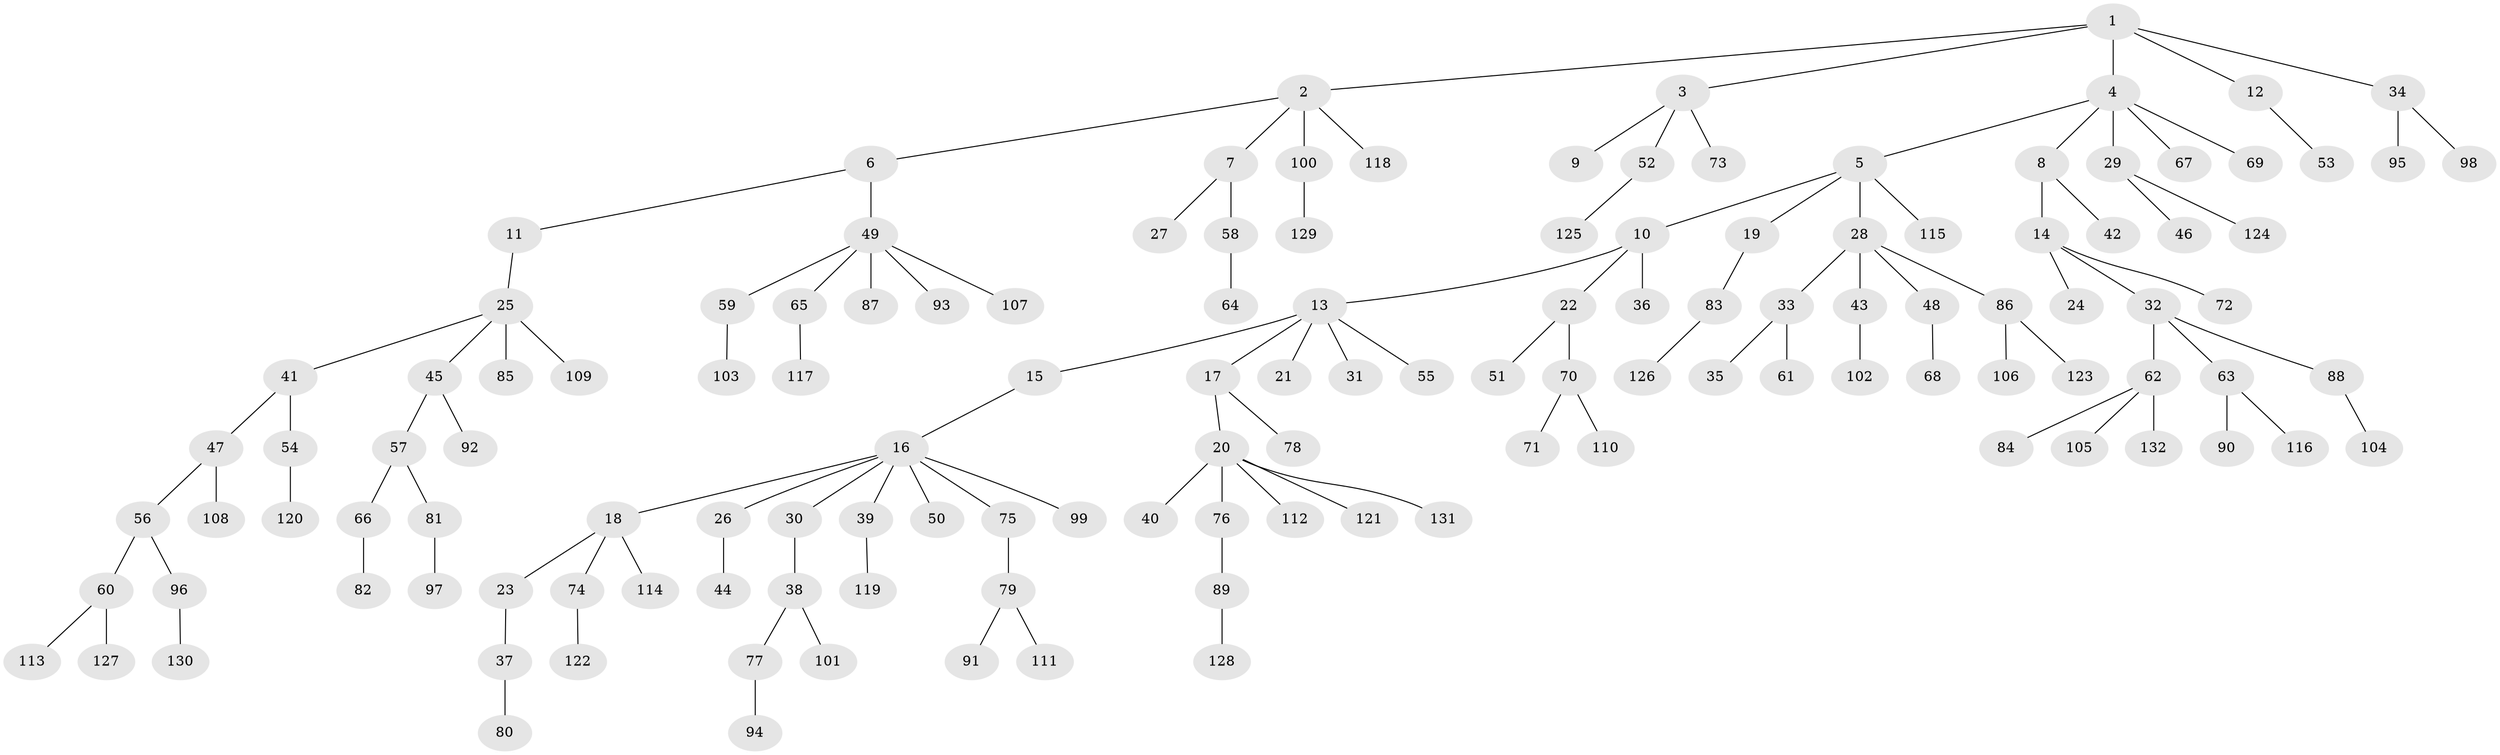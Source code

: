 // coarse degree distribution, {5: 0.05454545454545454, 2: 0.16363636363636364, 6: 0.01818181818181818, 4: 0.09090909090909091, 1: 0.5636363636363636, 3: 0.10909090909090909}
// Generated by graph-tools (version 1.1) at 2025/37/03/04/25 23:37:26]
// undirected, 132 vertices, 131 edges
graph export_dot {
  node [color=gray90,style=filled];
  1;
  2;
  3;
  4;
  5;
  6;
  7;
  8;
  9;
  10;
  11;
  12;
  13;
  14;
  15;
  16;
  17;
  18;
  19;
  20;
  21;
  22;
  23;
  24;
  25;
  26;
  27;
  28;
  29;
  30;
  31;
  32;
  33;
  34;
  35;
  36;
  37;
  38;
  39;
  40;
  41;
  42;
  43;
  44;
  45;
  46;
  47;
  48;
  49;
  50;
  51;
  52;
  53;
  54;
  55;
  56;
  57;
  58;
  59;
  60;
  61;
  62;
  63;
  64;
  65;
  66;
  67;
  68;
  69;
  70;
  71;
  72;
  73;
  74;
  75;
  76;
  77;
  78;
  79;
  80;
  81;
  82;
  83;
  84;
  85;
  86;
  87;
  88;
  89;
  90;
  91;
  92;
  93;
  94;
  95;
  96;
  97;
  98;
  99;
  100;
  101;
  102;
  103;
  104;
  105;
  106;
  107;
  108;
  109;
  110;
  111;
  112;
  113;
  114;
  115;
  116;
  117;
  118;
  119;
  120;
  121;
  122;
  123;
  124;
  125;
  126;
  127;
  128;
  129;
  130;
  131;
  132;
  1 -- 2;
  1 -- 3;
  1 -- 4;
  1 -- 12;
  1 -- 34;
  2 -- 6;
  2 -- 7;
  2 -- 100;
  2 -- 118;
  3 -- 9;
  3 -- 52;
  3 -- 73;
  4 -- 5;
  4 -- 8;
  4 -- 29;
  4 -- 67;
  4 -- 69;
  5 -- 10;
  5 -- 19;
  5 -- 28;
  5 -- 115;
  6 -- 11;
  6 -- 49;
  7 -- 27;
  7 -- 58;
  8 -- 14;
  8 -- 42;
  10 -- 13;
  10 -- 22;
  10 -- 36;
  11 -- 25;
  12 -- 53;
  13 -- 15;
  13 -- 17;
  13 -- 21;
  13 -- 31;
  13 -- 55;
  14 -- 24;
  14 -- 32;
  14 -- 72;
  15 -- 16;
  16 -- 18;
  16 -- 26;
  16 -- 30;
  16 -- 39;
  16 -- 50;
  16 -- 75;
  16 -- 99;
  17 -- 20;
  17 -- 78;
  18 -- 23;
  18 -- 74;
  18 -- 114;
  19 -- 83;
  20 -- 40;
  20 -- 76;
  20 -- 112;
  20 -- 121;
  20 -- 131;
  22 -- 51;
  22 -- 70;
  23 -- 37;
  25 -- 41;
  25 -- 45;
  25 -- 85;
  25 -- 109;
  26 -- 44;
  28 -- 33;
  28 -- 43;
  28 -- 48;
  28 -- 86;
  29 -- 46;
  29 -- 124;
  30 -- 38;
  32 -- 62;
  32 -- 63;
  32 -- 88;
  33 -- 35;
  33 -- 61;
  34 -- 95;
  34 -- 98;
  37 -- 80;
  38 -- 77;
  38 -- 101;
  39 -- 119;
  41 -- 47;
  41 -- 54;
  43 -- 102;
  45 -- 57;
  45 -- 92;
  47 -- 56;
  47 -- 108;
  48 -- 68;
  49 -- 59;
  49 -- 65;
  49 -- 87;
  49 -- 93;
  49 -- 107;
  52 -- 125;
  54 -- 120;
  56 -- 60;
  56 -- 96;
  57 -- 66;
  57 -- 81;
  58 -- 64;
  59 -- 103;
  60 -- 113;
  60 -- 127;
  62 -- 84;
  62 -- 105;
  62 -- 132;
  63 -- 90;
  63 -- 116;
  65 -- 117;
  66 -- 82;
  70 -- 71;
  70 -- 110;
  74 -- 122;
  75 -- 79;
  76 -- 89;
  77 -- 94;
  79 -- 91;
  79 -- 111;
  81 -- 97;
  83 -- 126;
  86 -- 106;
  86 -- 123;
  88 -- 104;
  89 -- 128;
  96 -- 130;
  100 -- 129;
}
